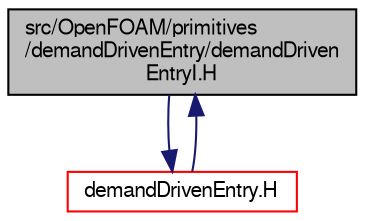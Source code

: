 digraph "src/OpenFOAM/primitives/demandDrivenEntry/demandDrivenEntryI.H"
{
  bgcolor="transparent";
  edge [fontname="FreeSans",fontsize="10",labelfontname="FreeSans",labelfontsize="10"];
  node [fontname="FreeSans",fontsize="10",shape=record];
  Node0 [label="src/OpenFOAM/primitives\l/demandDrivenEntry/demandDriven\lEntryI.H",height=0.2,width=0.4,color="black", fillcolor="grey75", style="filled", fontcolor="black"];
  Node0 -> Node1 [color="midnightblue",fontsize="10",style="solid",fontname="FreeSans"];
  Node1 [label="demandDrivenEntry.H",height=0.2,width=0.4,color="red",URL="$a12191.html"];
  Node1 -> Node0 [color="midnightblue",fontsize="10",style="solid",fontname="FreeSans"];
}

